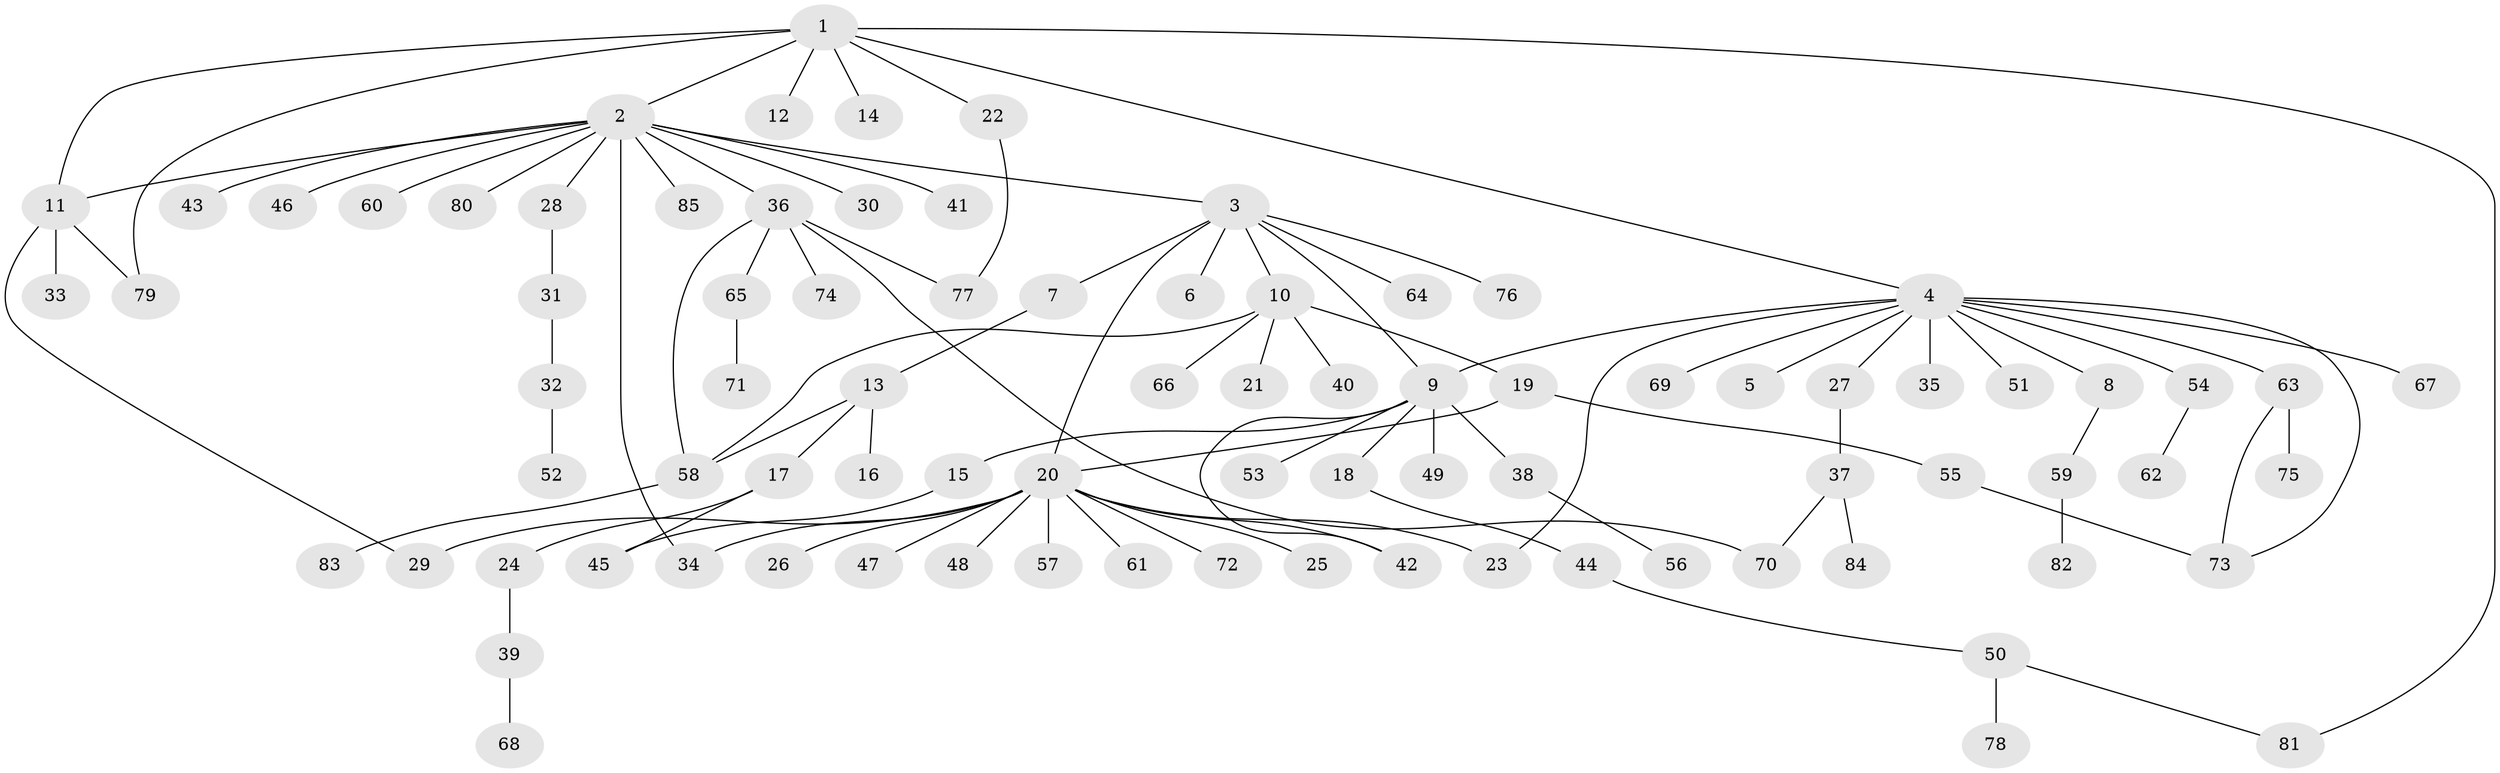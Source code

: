 // Generated by graph-tools (version 1.1) at 2025/14/03/09/25 04:14:20]
// undirected, 85 vertices, 100 edges
graph export_dot {
graph [start="1"]
  node [color=gray90,style=filled];
  1;
  2;
  3;
  4;
  5;
  6;
  7;
  8;
  9;
  10;
  11;
  12;
  13;
  14;
  15;
  16;
  17;
  18;
  19;
  20;
  21;
  22;
  23;
  24;
  25;
  26;
  27;
  28;
  29;
  30;
  31;
  32;
  33;
  34;
  35;
  36;
  37;
  38;
  39;
  40;
  41;
  42;
  43;
  44;
  45;
  46;
  47;
  48;
  49;
  50;
  51;
  52;
  53;
  54;
  55;
  56;
  57;
  58;
  59;
  60;
  61;
  62;
  63;
  64;
  65;
  66;
  67;
  68;
  69;
  70;
  71;
  72;
  73;
  74;
  75;
  76;
  77;
  78;
  79;
  80;
  81;
  82;
  83;
  84;
  85;
  1 -- 2;
  1 -- 4;
  1 -- 11;
  1 -- 12;
  1 -- 14;
  1 -- 22;
  1 -- 79;
  1 -- 81;
  2 -- 3;
  2 -- 11;
  2 -- 28;
  2 -- 30;
  2 -- 34;
  2 -- 36;
  2 -- 41;
  2 -- 43;
  2 -- 46;
  2 -- 60;
  2 -- 80;
  2 -- 85;
  3 -- 6;
  3 -- 7;
  3 -- 9;
  3 -- 10;
  3 -- 20;
  3 -- 64;
  3 -- 76;
  4 -- 5;
  4 -- 8;
  4 -- 9;
  4 -- 23;
  4 -- 27;
  4 -- 35;
  4 -- 51;
  4 -- 54;
  4 -- 63;
  4 -- 67;
  4 -- 69;
  4 -- 73;
  7 -- 13;
  8 -- 59;
  9 -- 15;
  9 -- 18;
  9 -- 38;
  9 -- 42;
  9 -- 49;
  9 -- 53;
  10 -- 19;
  10 -- 21;
  10 -- 40;
  10 -- 58;
  10 -- 66;
  11 -- 29;
  11 -- 33;
  11 -- 79;
  13 -- 16;
  13 -- 17;
  13 -- 58;
  15 -- 45;
  17 -- 24;
  17 -- 45;
  18 -- 44;
  19 -- 20;
  19 -- 55;
  20 -- 23;
  20 -- 25;
  20 -- 26;
  20 -- 29;
  20 -- 34;
  20 -- 42;
  20 -- 47;
  20 -- 48;
  20 -- 57;
  20 -- 61;
  20 -- 72;
  22 -- 77;
  24 -- 39;
  27 -- 37;
  28 -- 31;
  31 -- 32;
  32 -- 52;
  36 -- 58;
  36 -- 65;
  36 -- 70;
  36 -- 74;
  36 -- 77;
  37 -- 70;
  37 -- 84;
  38 -- 56;
  39 -- 68;
  44 -- 50;
  50 -- 78;
  50 -- 81;
  54 -- 62;
  55 -- 73;
  58 -- 83;
  59 -- 82;
  63 -- 73;
  63 -- 75;
  65 -- 71;
}
